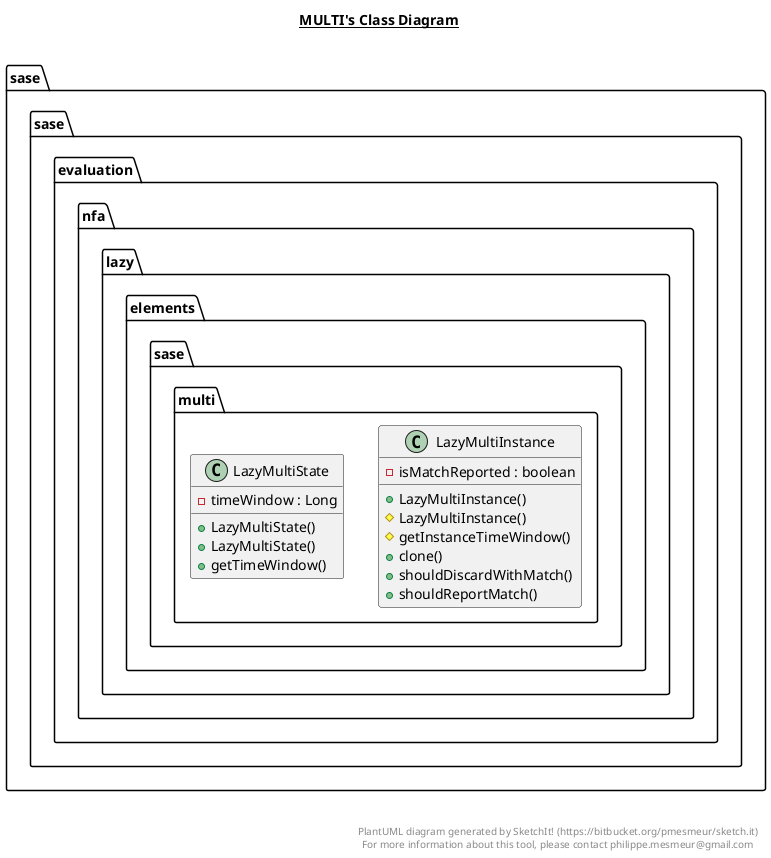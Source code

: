 @startuml

title __MULTI's Class Diagram__\n

  package sase.sase.evaluation {
    package sase.sase.evaluation.nfa {
      package sase.sase.evaluation.nfa.lazy {
        package sase.sase.evaluation.nfa.lazy.elements {
          package sase.sase.evaluation.nfa.lazy.elements.sase.multi {
            class LazyMultiInstance {
                - isMatchReported : boolean
                + LazyMultiInstance()
                # LazyMultiInstance()
                # getInstanceTimeWindow()
                + clone()
                + shouldDiscardWithMatch()
                + shouldReportMatch()
            }
          }
        }
      }
    }
  }
  

  package sase.sase.evaluation {
    package sase.sase.evaluation.nfa {
      package sase.sase.evaluation.nfa.lazy {
        package sase.sase.evaluation.nfa.lazy.elements {
          package sase.sase.evaluation.nfa.lazy.elements.sase.multi {
            class LazyMultiState {
                - timeWindow : Long
                + LazyMultiState()
                + LazyMultiState()
                + getTimeWindow()
            }
          }
        }
      }
    }
  }
  



right footer


PlantUML diagram generated by SketchIt! (https://bitbucket.org/pmesmeur/sketch.it)
For more information about this tool, please contact philippe.mesmeur@gmail.com
endfooter

@enduml
